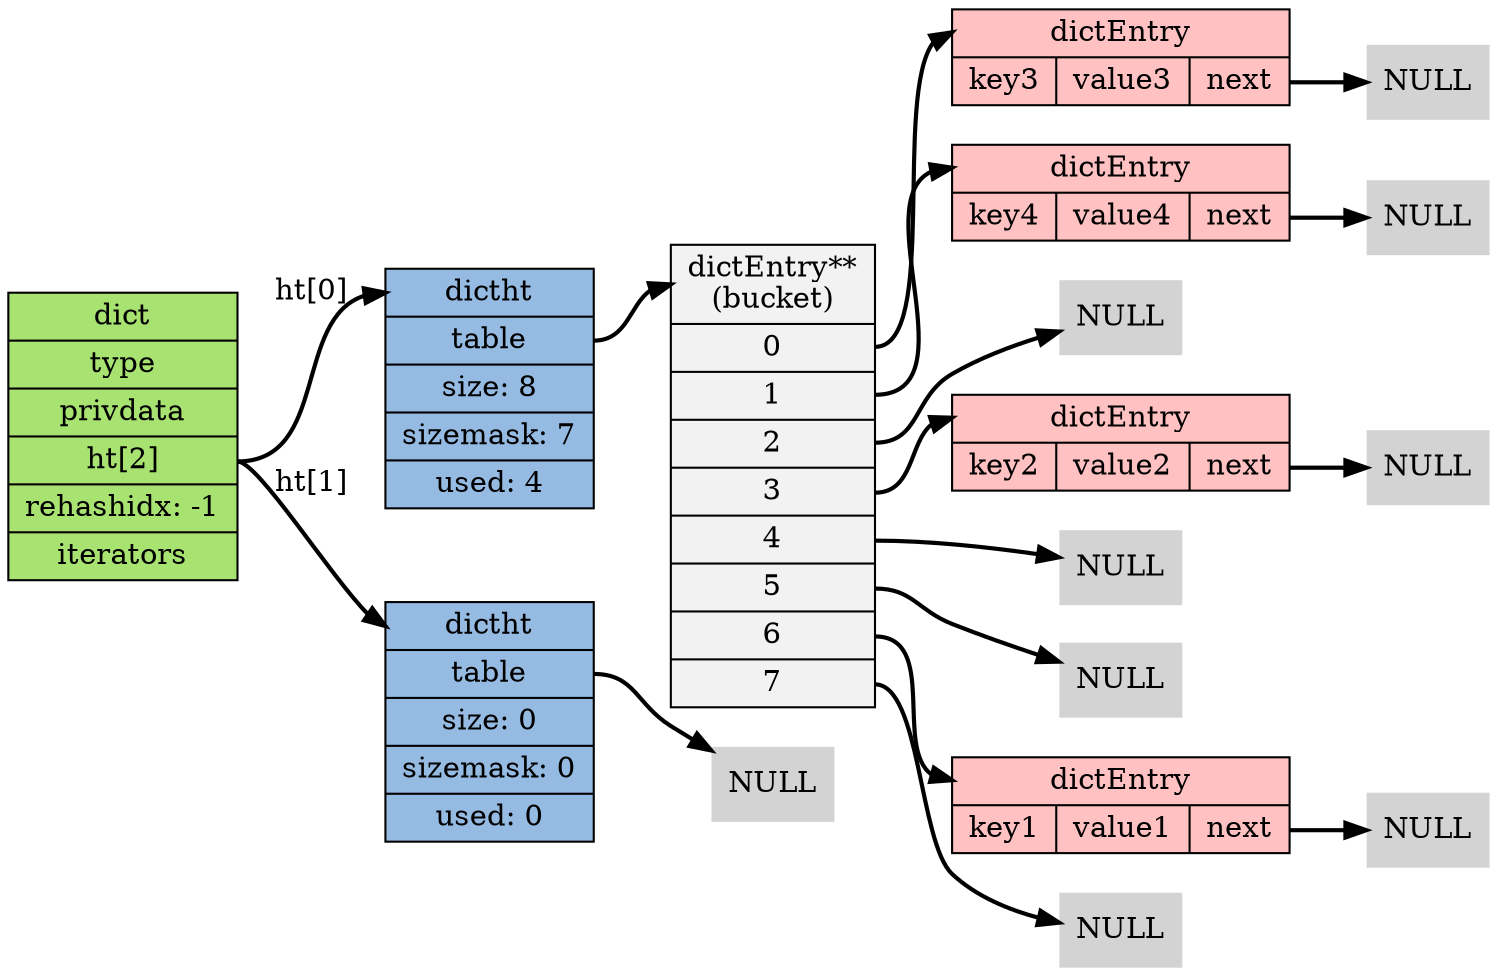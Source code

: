 digraph rehash_step_four {

    // setting

    rankdir = LR;

    node[shape=record, style = filled];

    edge [style = bold];

    // nodes

    dict [label="dict | type | privdata |<ht> ht[2] | rehashidx: -1 | iterators", fillcolor = "#A8E270"];

    ht0 [label="<dictht>dictht |<table> table | size: 8 | sizemask: 7 | used: 4", fillcolor = "#95BBE3"];

    ht3 [label="<dictht>dictht |<table> table | size: 0 | sizemask: 0 | used: 0", fillcolor = "#95BBE3"];

    bucket1 [label="<head>dictEntry**\n(bucket) |<table0> 0 |<table1> 1 |<table2> 2 |<table3> 3 |<table4> 4 |<table5> 5 |<table6> 6 |<table7> 7", fillcolor = "#F2F2F2"];

    pair_1 [label="<head>dictEntry |{key1 | value1 |<next>next}", fillcolor = "#FFC1C1"];

    pair_2 [label="<head>dictEntry |{key2 | value2 |<next>next}", fillcolor = "#FFC1C1"];

    pair_3 [label="<head>dictEntry |{key3 | value3 |<next>next}", fillcolor = "#FFC1C1"];

    pair_4 [label="<head>dictEntry |{key4 | value4 |<next>next}", fillcolor = "#FFC1C1"];

    // null for bucket 1
    null10 [label="NULL", shape=plaintext];
    null11 [label="NULL", shape=plaintext];
    null12 [label="NULL", shape=plaintext];
    null13 [label="NULL", shape=plaintext];
    null14 [label="NULL", shape=plaintext];
    null15 [label="NULL", shape=plaintext];
    null16 [label="NULL", shape=plaintext];
    null17 [label="NULL", shape=plaintext];

    // lines

    dict:ht -> ht0:dictht [label="ht[0]"];
    dict:ht -> ht3:dictht [label="ht[1]"];

    null_bucket [label="NULL", shape=plaintext];
    ht3:table -> null_bucket;

    ht0:table -> bucket1:head;

    bucket1:table0 -> pair_3:head; pair_3:next -> null10;
    bucket1:table1 -> pair_4:head; pair_4:next -> null11;
    bucket1:table2 -> null12;
    bucket1:table3 -> pair_2:head; pair_2:next -> null13;
    bucket1:table4 -> null14;
    bucket1:table5 -> null15;
    bucket1:table6 -> pair_1:head; pair_1:next -> null16;
    bucket1:table7 -> null17;

}
